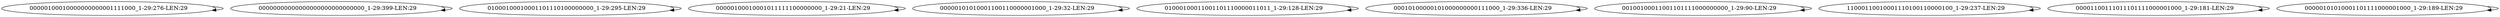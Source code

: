 digraph G {
    "00000100010000000000001111000_1-29:276-LEN:29" -> "00000100010000000000001111000_1-29:276-LEN:29";
    "00000000000000000000000000000_1-29:399-LEN:29" -> "00000000000000000000000000000_1-29:399-LEN:29";
    "01000100010001101110100000000_1-29:295-LEN:29" -> "01000100010001101110100000000_1-29:295-LEN:29";
    "00000100010001011111100000000_1-29:21-LEN:29" -> "00000100010001011111100000000_1-29:21-LEN:29";
    "00000101010001100110000001000_1-29:32-LEN:29" -> "00000101010001100110000001000_1-29:32-LEN:29";
    "01000100011001101110000011011_1-29:128-LEN:29" -> "01000100011001101110000011011_1-29:128-LEN:29";
    "00010100000101000000000111000_1-29:336-LEN:29" -> "00010100000101000000000111000_1-29:336-LEN:29";
    "00100100011001101111000000000_1-29:90-LEN:29" -> "00100100011001101111000000000_1-29:90-LEN:29";
    "11000110010001110100110000100_1-29:237-LEN:29" -> "11000110010001110100110000100_1-29:237-LEN:29";
    "00001100111011101111000001000_1-29:181-LEN:29" -> "00001100111011101111000001000_1-29:181-LEN:29";
    "00000101010001101111000001000_1-29:189-LEN:29" -> "00000101010001101111000001000_1-29:189-LEN:29";
}
